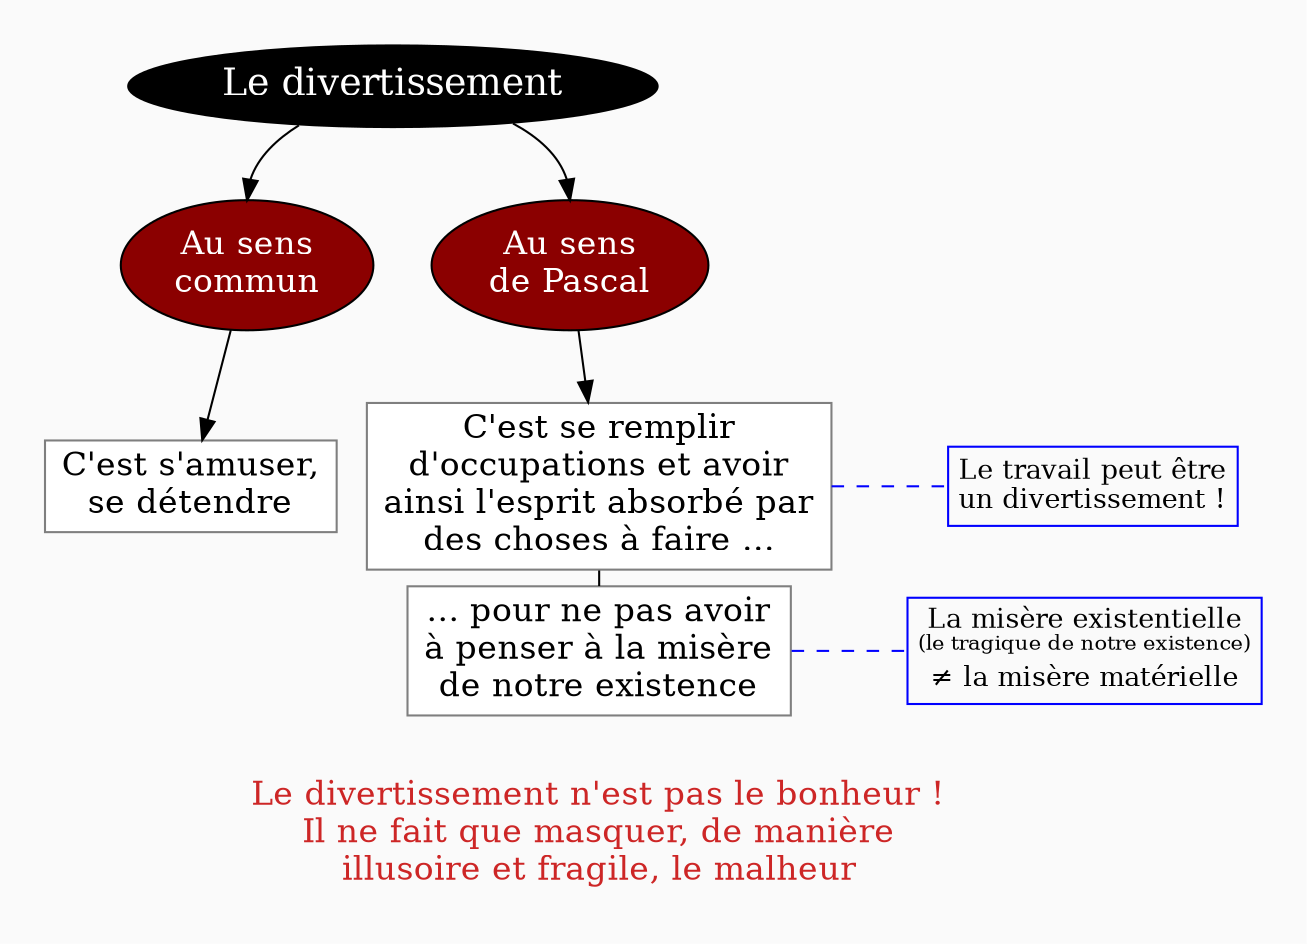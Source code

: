 digraph G {
//rankdir=LR
splines=true
//splines=curved
bgcolor=grey98
pad=0.3
style=filled
edge[minlen=4]
ranksep=0.1
nodesep=0.2 // valeur à changer ?

// NIVEAU 1
node[style=filled; fillcolor=12 ; fontcolor=white ; fontsize=18]
// a1[label=""]
a1[label="Le divertissement"]


// NIVEAU 2
node[style=filled;fillcolor=red4;fontcolor=white; fontsize=16]
// b1[label=""]
a1->{
b1[label="Au sens
commun"]    
b2[label="Au sens
de Pascal"]
}[headport=n]

// NIVEAU 3 (sans intermédiaire)
node [shape=box; style=filled;fillcolor=white;fontcolor=black;color=grey50]
// c1[label=""]
b1->c1
c1[label="C'est s'amuser,
se détendre"]
b2->c2
c2[label="C'est se remplir
d'occupations et avoir
ainsi l'esprit absorbé par
des choses à faire …"]
c2->c3[minlen=1,arrowhead=none]
c3[label="… pour ne pas avoir
à penser à la misère
de notre existence"]



// INTERMEDIAIRE AVANT NIVEAU 3
node[style=filled;fillcolor=grey78;shape=oval]
// [arrowhead=none]
// bc1[label=""]

// NIVEAU 3 (avec intermédiaire)
node[style="filled";fillcolor=white;shape=box;color=grey50]
// c1[label=""]

// NIVEAU 4
node[style="filled, rounded";fillcolor=white;shape=box;color=grey50]
// d1[label=""]





// ETIQUETTES EN ROUGE
node[shape=plaintext;fontcolor=firebrick3;fillcolor=grey98]
// e1[label=< <B>= Titre</B><BR /><BR />Contenu<BR /> >]
// e1[label=""]
// ->e1[minlen=1;style=invis]

c3->d1[style=invis,minlen=3]
d1[label="Le divertissement n'est pas le bonheur !
Il ne fait que masquer, de manière
illusoire et fragile, le malheur"]


// Remarques
node[color=blue;shape=box;style=filled;margin=0.07;fontcolor=black;fontsize=13]
edge[color=blue;arrowhead="none";xlabel="";style=dashed]
// r1[label=""]
// {rank=same;->r1}
// {rank=same;r1->[dir=back]}


{rank=same;c2->e1}

e1[label="Le travail peut être
un divertissement !"]

{rank=same;c3->e2}
e2[label=<La misère existentielle<br/>
<font point-size="10">(le tragique de notre existence)</font><br/>
<font point-size="5"><br/></font>
≠ la misère matérielle>]


}

